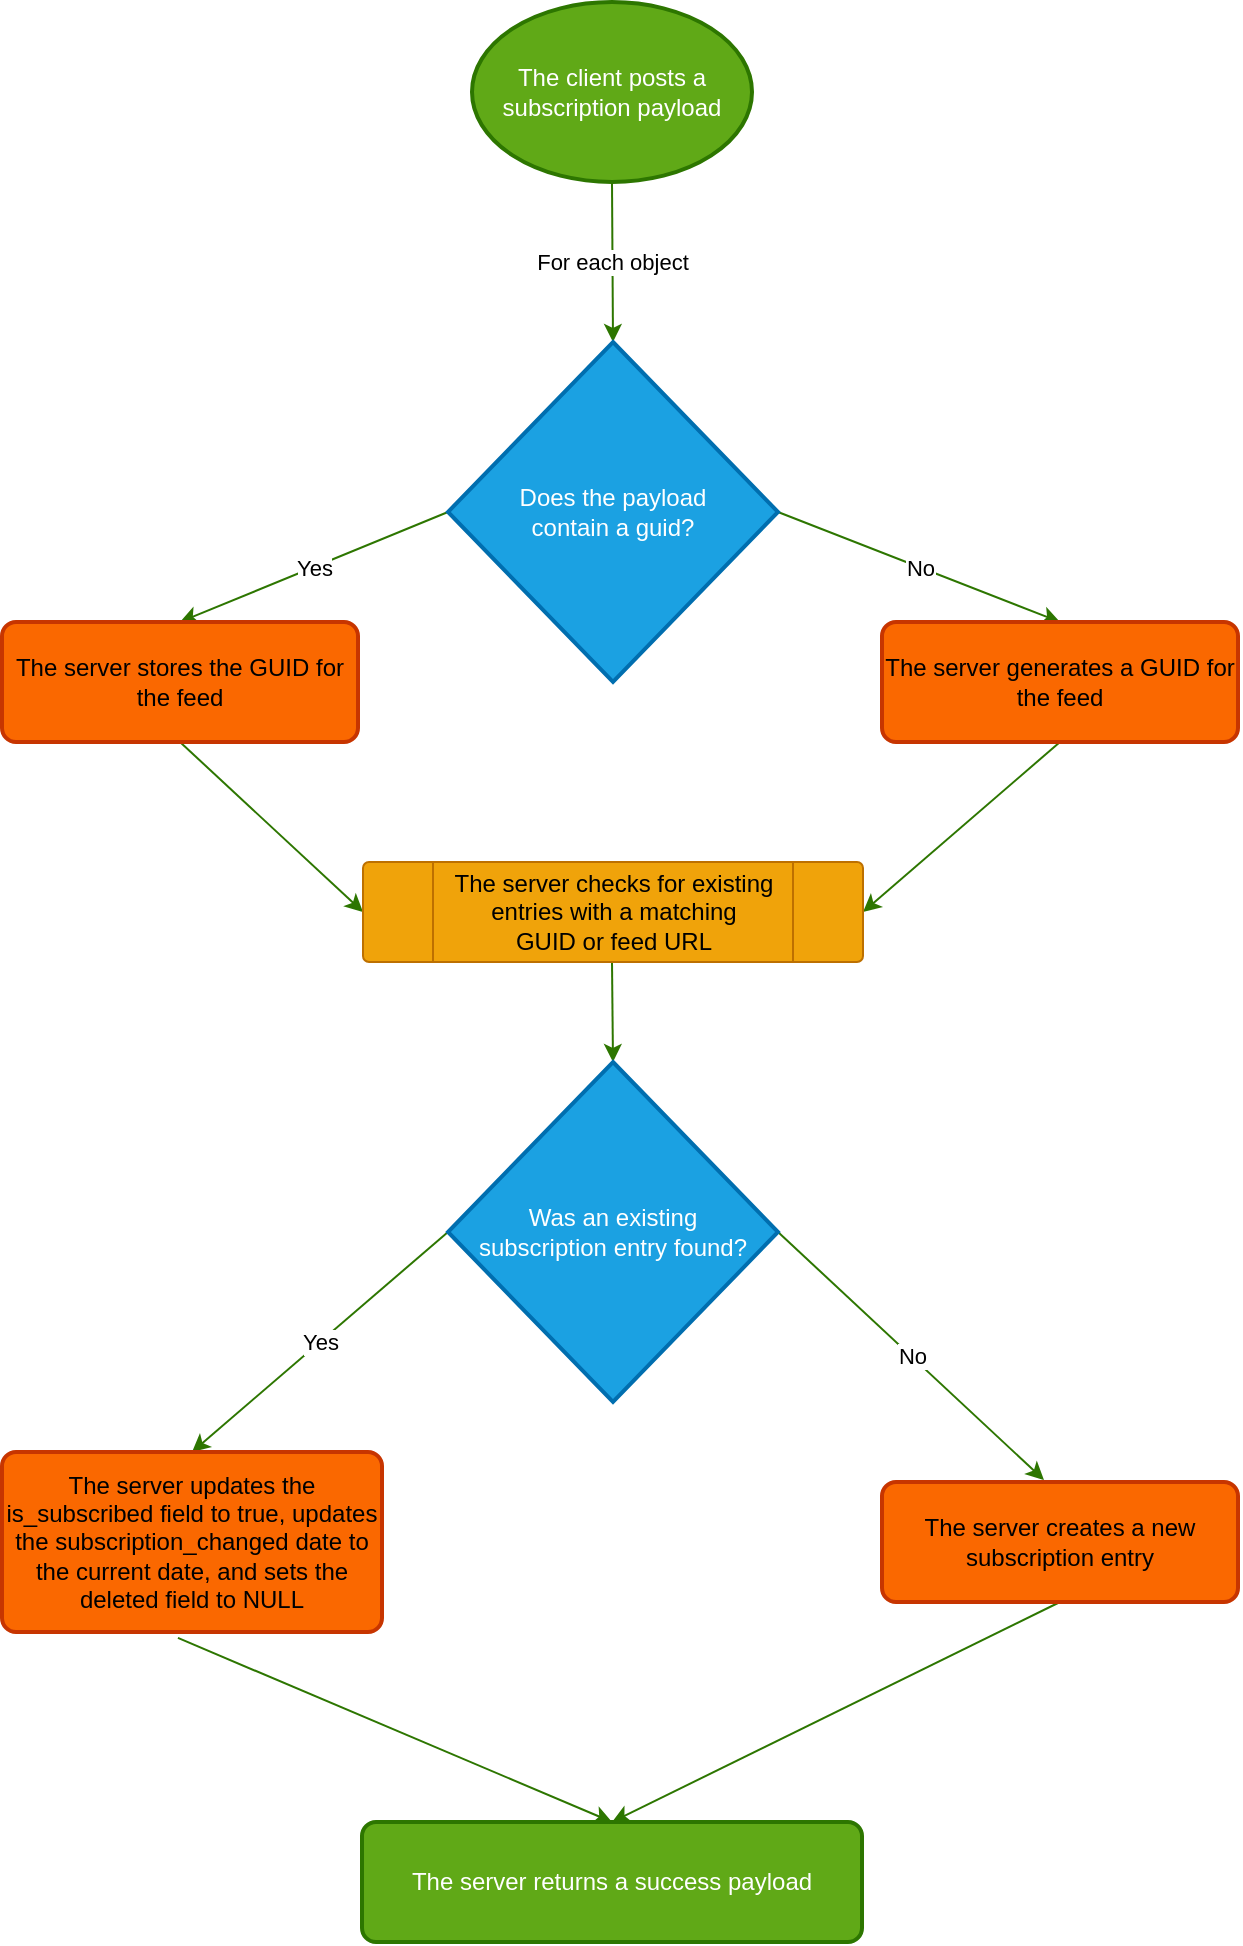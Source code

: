 <mxfile>
    <diagram id="baLd9nzjpltBlRm7o5ZJ" name="Page-1">
        <mxGraphModel dx="931" dy="771" grid="1" gridSize="10" guides="1" tooltips="1" connect="1" arrows="1" fold="1" page="1" pageScale="1" pageWidth="850" pageHeight="1100" math="0" shadow="0">
            <root>
                <mxCell id="0"/>
                <mxCell id="1" parent="0"/>
                <mxCell id="45" value="" style="endArrow=classic;html=1;exitX=0.5;exitY=1;exitDx=0;exitDy=0;entryX=0.5;entryY=0;entryDx=0;entryDy=0;fillColor=#60a917;strokeColor=#2D7600;entryPerimeter=0;exitPerimeter=0;" edge="1" parent="1" source="76" target="72">
                    <mxGeometry relative="1" as="geometry">
                        <mxPoint x="425" y="90" as="sourcePoint"/>
                        <mxPoint x="428" y="180" as="targetPoint"/>
                    </mxGeometry>
                </mxCell>
                <mxCell id="46" value="For each object" style="edgeLabel;resizable=0;html=1;align=center;verticalAlign=middle;" connectable="0" vertex="1" parent="45">
                    <mxGeometry relative="1" as="geometry"/>
                </mxCell>
                <mxCell id="51" value="" style="endArrow=classic;html=1;entryX=0.5;entryY=0;entryDx=0;entryDy=0;fillColor=#60a917;strokeColor=#2D7600;exitX=0;exitY=0.5;exitDx=0;exitDy=0;exitPerimeter=0;" edge="1" parent="1" source="72" target="83">
                    <mxGeometry relative="1" as="geometry">
                        <mxPoint x="343" y="265" as="sourcePoint"/>
                        <mxPoint x="178" y="320" as="targetPoint"/>
                    </mxGeometry>
                </mxCell>
                <mxCell id="52" value="Yes" style="edgeLabel;resizable=0;html=1;align=center;verticalAlign=middle;" connectable="0" vertex="1" parent="51">
                    <mxGeometry relative="1" as="geometry"/>
                </mxCell>
                <mxCell id="53" value="" style="endArrow=classic;html=1;exitX=1;exitY=0.5;exitDx=0;exitDy=0;entryX=0.5;entryY=0;entryDx=0;entryDy=0;rounded=1;fillColor=#60a917;strokeColor=#2D7600;exitPerimeter=0;" edge="1" parent="1" source="72" target="81">
                    <mxGeometry relative="1" as="geometry">
                        <mxPoint x="513" y="265" as="sourcePoint"/>
                        <mxPoint x="678" y="320" as="targetPoint"/>
                    </mxGeometry>
                </mxCell>
                <mxCell id="54" value="No" style="edgeLabel;resizable=0;html=1;align=center;verticalAlign=middle;" connectable="0" vertex="1" parent="53">
                    <mxGeometry relative="1" as="geometry"/>
                </mxCell>
                <mxCell id="57" value="" style="endArrow=classic;html=1;exitX=0.5;exitY=1;exitDx=0;exitDy=0;fillColor=#60a917;strokeColor=#2D7600;entryX=0;entryY=0.5;entryDx=0;entryDy=0;" edge="1" parent="1" source="83" target="75">
                    <mxGeometry width="50" height="50" relative="1" as="geometry">
                        <mxPoint x="178" y="380" as="sourcePoint"/>
                        <mxPoint x="300" y="470" as="targetPoint"/>
                    </mxGeometry>
                </mxCell>
                <mxCell id="58" value="" style="endArrow=classic;html=1;exitX=0.5;exitY=1;exitDx=0;exitDy=0;entryX=1;entryY=0.5;entryDx=0;entryDy=0;fillColor=#60a917;strokeColor=#2D7600;startArrow=none;" edge="1" parent="1" source="81" target="75">
                    <mxGeometry width="50" height="50" relative="1" as="geometry">
                        <mxPoint x="468" y="430" as="sourcePoint"/>
                        <mxPoint x="550" y="465" as="targetPoint"/>
                    </mxGeometry>
                </mxCell>
                <mxCell id="60" value="" style="endArrow=classic;html=1;exitX=0.5;exitY=1;exitDx=0;exitDy=0;fillColor=#60a917;strokeColor=#2D7600;entryX=0.5;entryY=0;entryDx=0;entryDy=0;entryPerimeter=0;" edge="1" parent="1" target="74">
                    <mxGeometry width="50" height="50" relative="1" as="geometry">
                        <mxPoint x="425" y="490" as="sourcePoint"/>
                        <mxPoint x="433" y="530" as="targetPoint"/>
                    </mxGeometry>
                </mxCell>
                <mxCell id="66" value="" style="endArrow=classic;html=1;entryX=0.455;entryY=-0.017;entryDx=0;entryDy=0;exitX=1;exitY=0.5;exitDx=0;exitDy=0;rounded=1;fillColor=#60a917;strokeColor=#2D7600;exitPerimeter=0;entryPerimeter=0;" edge="1" parent="1" source="74" target="78">
                    <mxGeometry relative="1" as="geometry">
                        <mxPoint x="518" y="615" as="sourcePoint"/>
                        <mxPoint x="645" y="750" as="targetPoint"/>
                    </mxGeometry>
                </mxCell>
                <mxCell id="67" value="No" style="edgeLabel;resizable=0;html=1;align=center;verticalAlign=middle;rounded=0;" connectable="0" vertex="1" parent="66">
                    <mxGeometry relative="1" as="geometry"/>
                </mxCell>
                <mxCell id="68" value="" style="endArrow=classic;html=1;entryX=0.5;entryY=0;entryDx=0;entryDy=0;exitX=0;exitY=0.5;exitDx=0;exitDy=0;fillColor=#60a917;strokeColor=#2D7600;exitPerimeter=0;" edge="1" parent="1" source="74" target="79">
                    <mxGeometry relative="1" as="geometry">
                        <mxPoint x="348" y="615" as="sourcePoint"/>
                        <mxPoint x="200" y="740" as="targetPoint"/>
                    </mxGeometry>
                </mxCell>
                <mxCell id="69" value="Yes" style="edgeLabel;resizable=0;html=1;align=center;verticalAlign=middle;rounded=0;" connectable="0" vertex="1" parent="68">
                    <mxGeometry relative="1" as="geometry"/>
                </mxCell>
                <mxCell id="70" value="" style="endArrow=classic;html=1;entryX=0.5;entryY=0;entryDx=0;entryDy=0;exitX=0.5;exitY=1;exitDx=0;exitDy=0;fillColor=#60a917;strokeColor=#2D7600;" edge="1" parent="1" source="78" target="77">
                    <mxGeometry width="50" height="50" relative="1" as="geometry">
                        <mxPoint x="645" y="810" as="sourcePoint"/>
                        <mxPoint x="425" y="920" as="targetPoint"/>
                    </mxGeometry>
                </mxCell>
                <mxCell id="71" value="" style="endArrow=classic;html=1;entryX=0.5;entryY=0;entryDx=0;entryDy=0;exitX=0.463;exitY=1.033;exitDx=0;exitDy=0;fillColor=#60a917;strokeColor=#2D7600;exitPerimeter=0;" edge="1" parent="1" source="79" target="77">
                    <mxGeometry width="50" height="50" relative="1" as="geometry">
                        <mxPoint x="200" y="820" as="sourcePoint"/>
                        <mxPoint x="425" y="920" as="targetPoint"/>
                    </mxGeometry>
                </mxCell>
                <mxCell id="72" value="Does the payload&lt;br&gt;contain a guid?" style="strokeWidth=2;html=1;shape=mxgraph.flowchart.decision;whiteSpace=wrap;rounded=0;fillColor=#1ba1e2;fontColor=#ffffff;strokeColor=#006EAF;" vertex="1" parent="1">
                    <mxGeometry x="343" y="180" width="165" height="170" as="geometry"/>
                </mxCell>
                <mxCell id="74" value="Was an existing&lt;br&gt;subscription entry found?" style="strokeWidth=2;html=1;shape=mxgraph.flowchart.decision;whiteSpace=wrap;rounded=0;fillColor=#1ba1e2;fontColor=#ffffff;strokeColor=#006EAF;" vertex="1" parent="1">
                    <mxGeometry x="343" y="540" width="165" height="170" as="geometry"/>
                </mxCell>
                <mxCell id="75" value="&lt;span style=&quot;color: rgb(0, 0, 0); font-family: Helvetica; font-size: 12px; font-style: normal; font-variant-ligatures: normal; font-variant-caps: normal; font-weight: 400; letter-spacing: normal; orphans: 2; text-align: center; text-indent: 0px; text-transform: none; widows: 2; word-spacing: 0px; -webkit-text-stroke-width: 0px; text-decoration-thickness: initial; text-decoration-style: initial; text-decoration-color: initial; float: none; display: inline !important;&quot;&gt;The server checks for existing entries with a matching&lt;/span&gt;&lt;br style=&quot;border-color: rgb(0, 0, 0); color: rgb(0, 0, 0); font-family: Helvetica; font-size: 12px; font-style: normal; font-variant-ligatures: normal; font-variant-caps: normal; font-weight: 400; letter-spacing: normal; orphans: 2; text-align: center; text-indent: 0px; text-transform: none; widows: 2; word-spacing: 0px; -webkit-text-stroke-width: 0px; text-decoration-thickness: initial; text-decoration-style: initial; text-decoration-color: initial;&quot;&gt;&lt;span style=&quot;color: rgb(0, 0, 0); font-family: Helvetica; font-size: 12px; font-style: normal; font-variant-ligatures: normal; font-variant-caps: normal; font-weight: 400; letter-spacing: normal; orphans: 2; text-align: center; text-indent: 0px; text-transform: none; widows: 2; word-spacing: 0px; -webkit-text-stroke-width: 0px; text-decoration-thickness: initial; text-decoration-style: initial; text-decoration-color: initial; float: none; display: inline !important;&quot;&gt;GUID or feed URL&lt;/span&gt;" style="verticalLabelPosition=middle;verticalAlign=middle;html=1;shape=process;whiteSpace=wrap;rounded=1;size=0.14;arcSize=6;fillColor=#f0a30a;fontColor=#000000;strokeColor=#BD7000;labelPosition=center;align=center;" vertex="1" parent="1">
                    <mxGeometry x="300.5" y="440" width="250" height="50" as="geometry"/>
                </mxCell>
                <mxCell id="76" value="&lt;span style=&quot;color: rgb(255, 255, 255); font-family: Helvetica; font-size: 12px; font-style: normal; font-variant-ligatures: normal; font-variant-caps: normal; font-weight: 400; letter-spacing: normal; orphans: 2; text-align: center; text-indent: 0px; text-transform: none; widows: 2; word-spacing: 0px; -webkit-text-stroke-width: 0px; text-decoration-thickness: initial; text-decoration-style: initial; text-decoration-color: initial; float: none; display: inline !important;&quot;&gt;The client posts a subscription payload&lt;/span&gt;" style="strokeWidth=2;html=1;shape=mxgraph.flowchart.start_1;whiteSpace=wrap;rounded=0;labelBackgroundColor=none;fillColor=#60a917;fontColor=#ffffff;strokeColor=#2D7600;" vertex="1" parent="1">
                    <mxGeometry x="355" y="10" width="140" height="90" as="geometry"/>
                </mxCell>
                <mxCell id="77" value="The server returns a success payload" style="rounded=1;whiteSpace=wrap;html=1;absoluteArcSize=1;arcSize=14;strokeWidth=2;labelBackgroundColor=none;fillColor=#60a917;fontColor=#ffffff;strokeColor=#2D7600;" vertex="1" parent="1">
                    <mxGeometry x="300" y="920" width="250" height="60" as="geometry"/>
                </mxCell>
                <mxCell id="78" value="The server creates a new subscription entry" style="rounded=1;whiteSpace=wrap;html=1;absoluteArcSize=1;arcSize=14;strokeWidth=2;labelBackgroundColor=none;fillColor=#fa6800;fontColor=#000000;strokeColor=#C73500;" vertex="1" parent="1">
                    <mxGeometry x="560" y="750" width="178" height="60" as="geometry"/>
                </mxCell>
                <mxCell id="79" value="The server updates the is_subscribed field to true, updates the subscription_changed date to the current date, and sets the deleted field to NULL" style="rounded=1;whiteSpace=wrap;html=1;absoluteArcSize=1;arcSize=14;strokeWidth=2;labelBackgroundColor=none;fillColor=#fa6800;fontColor=#000000;strokeColor=#C73500;" vertex="1" parent="1">
                    <mxGeometry x="120" y="735" width="190" height="90" as="geometry"/>
                </mxCell>
                <mxCell id="82" value="" style="endArrow=none;html=1;exitX=0.5;exitY=1;exitDx=0;exitDy=0;entryX=1;entryY=0.5;entryDx=0;entryDy=0;fillColor=#60a917;strokeColor=#2D7600;" edge="1" parent="1" target="81">
                    <mxGeometry width="50" height="50" relative="1" as="geometry">
                        <mxPoint x="678" y="380" as="sourcePoint"/>
                        <mxPoint x="550.5" y="465" as="targetPoint"/>
                    </mxGeometry>
                </mxCell>
                <mxCell id="81" value="The server generates a GUID for the feed" style="rounded=1;whiteSpace=wrap;html=1;absoluteArcSize=1;arcSize=14;strokeWidth=2;labelBackgroundColor=none;fillColor=#fa6800;fontColor=#000000;strokeColor=#C73500;" vertex="1" parent="1">
                    <mxGeometry x="560" y="320" width="178" height="60" as="geometry"/>
                </mxCell>
                <mxCell id="83" value="The server stores the GUID for the feed" style="rounded=1;whiteSpace=wrap;html=1;absoluteArcSize=1;arcSize=14;strokeWidth=2;labelBackgroundColor=none;fillColor=#fa6800;fontColor=#000000;strokeColor=#C73500;" vertex="1" parent="1">
                    <mxGeometry x="120" y="320" width="178" height="60" as="geometry"/>
                </mxCell>
            </root>
        </mxGraphModel>
    </diagram>
</mxfile>
